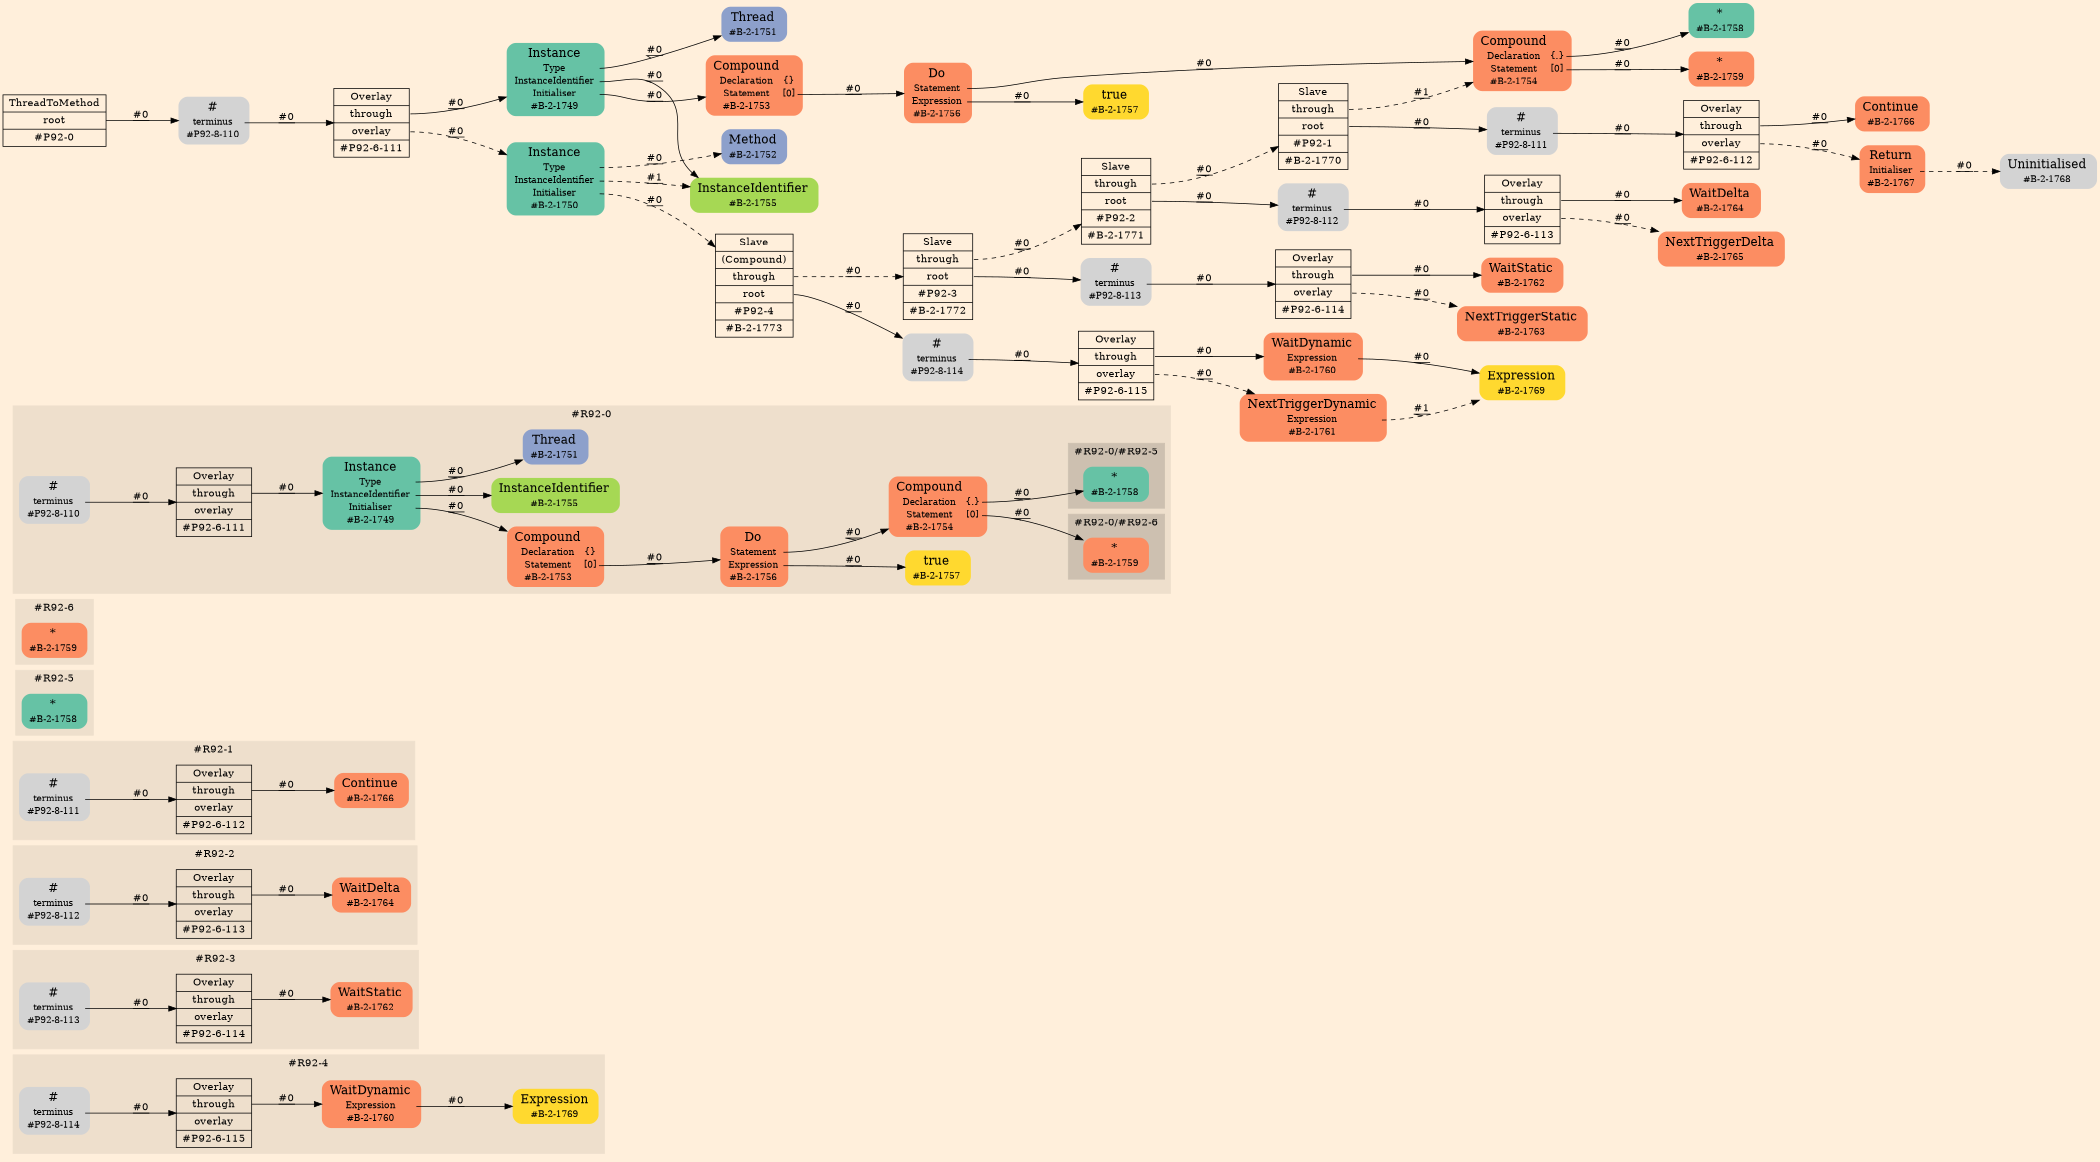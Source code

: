 digraph Inferno {
graph [
    rankdir = "LR"
    ranksep = 1.0
    size = "14,20"
    bgcolor = antiquewhite1
    color = black
    fontcolor = black
];
node [
];
// -------------------- figure #R92-4 --------------------
subgraph "cluster#R92-4" {
    label = "#R92-4"
    style = "filled"
    color = antiquewhite2
    "#R92-4/#B-2-1769" [
        shape = "plaintext"
        fillcolor = "/set28/6"
        label = <<TABLE BORDER="0" CELLBORDER="0" CELLSPACING="0">
         <TR><TD><FONT POINT-SIZE="16.0">Expression</FONT></TD><TD></TD></TR>
         <TR><TD>#B-2-1769</TD><TD PORT="port0"></TD></TR>
        </TABLE>>
        style = "rounded,filled"
        fontsize = "12"
    ];
    
    "#R92-4/#B-2-1760" [
        shape = "plaintext"
        fillcolor = "/set28/2"
        label = <<TABLE BORDER="0" CELLBORDER="0" CELLSPACING="0">
         <TR><TD><FONT POINT-SIZE="16.0">WaitDynamic</FONT></TD><TD></TD></TR>
         <TR><TD>Expression</TD><TD PORT="port0"></TD></TR>
         <TR><TD>#B-2-1760</TD><TD PORT="port1"></TD></TR>
        </TABLE>>
        style = "rounded,filled"
        fontsize = "12"
    ];
    
    "#R92-4/#P92-8-114" [
        shape = "plaintext"
        label = <<TABLE BORDER="0" CELLBORDER="0" CELLSPACING="0">
         <TR><TD><FONT POINT-SIZE="16.0">#</FONT></TD><TD></TD></TR>
         <TR><TD>terminus</TD><TD PORT="port0"></TD></TR>
         <TR><TD>#P92-8-114</TD><TD PORT="port1"></TD></TR>
        </TABLE>>
        style = "rounded,filled"
        fontsize = "12"
    ];
    
    "#R92-4/#P92-6-115" [
        shape = "record"
        fillcolor = antiquewhite2
        label = "<fixed> Overlay | <port0> through | <port1> overlay | <port2> #P92-6-115"
        style = "filled"
        fontsize = "14"
        color = black
        fontcolor = black
    ];
    
}


// -------------------- figure #R92-3 --------------------
subgraph "cluster#R92-3" {
    label = "#R92-3"
    style = "filled"
    color = antiquewhite2
    "#R92-3/#B-2-1762" [
        shape = "plaintext"
        fillcolor = "/set28/2"
        label = <<TABLE BORDER="0" CELLBORDER="0" CELLSPACING="0">
         <TR><TD><FONT POINT-SIZE="16.0">WaitStatic</FONT></TD><TD></TD></TR>
         <TR><TD>#B-2-1762</TD><TD PORT="port0"></TD></TR>
        </TABLE>>
        style = "rounded,filled"
        fontsize = "12"
    ];
    
    "#R92-3/#P92-8-113" [
        shape = "plaintext"
        label = <<TABLE BORDER="0" CELLBORDER="0" CELLSPACING="0">
         <TR><TD><FONT POINT-SIZE="16.0">#</FONT></TD><TD></TD></TR>
         <TR><TD>terminus</TD><TD PORT="port0"></TD></TR>
         <TR><TD>#P92-8-113</TD><TD PORT="port1"></TD></TR>
        </TABLE>>
        style = "rounded,filled"
        fontsize = "12"
    ];
    
    "#R92-3/#P92-6-114" [
        shape = "record"
        fillcolor = antiquewhite2
        label = "<fixed> Overlay | <port0> through | <port1> overlay | <port2> #P92-6-114"
        style = "filled"
        fontsize = "14"
        color = black
        fontcolor = black
    ];
    
}


// -------------------- figure #R92-2 --------------------
subgraph "cluster#R92-2" {
    label = "#R92-2"
    style = "filled"
    color = antiquewhite2
    "#R92-2/#B-2-1764" [
        shape = "plaintext"
        fillcolor = "/set28/2"
        label = <<TABLE BORDER="0" CELLBORDER="0" CELLSPACING="0">
         <TR><TD><FONT POINT-SIZE="16.0">WaitDelta</FONT></TD><TD></TD></TR>
         <TR><TD>#B-2-1764</TD><TD PORT="port0"></TD></TR>
        </TABLE>>
        style = "rounded,filled"
        fontsize = "12"
    ];
    
    "#R92-2/#P92-8-112" [
        shape = "plaintext"
        label = <<TABLE BORDER="0" CELLBORDER="0" CELLSPACING="0">
         <TR><TD><FONT POINT-SIZE="16.0">#</FONT></TD><TD></TD></TR>
         <TR><TD>terminus</TD><TD PORT="port0"></TD></TR>
         <TR><TD>#P92-8-112</TD><TD PORT="port1"></TD></TR>
        </TABLE>>
        style = "rounded,filled"
        fontsize = "12"
    ];
    
    "#R92-2/#P92-6-113" [
        shape = "record"
        fillcolor = antiquewhite2
        label = "<fixed> Overlay | <port0> through | <port1> overlay | <port2> #P92-6-113"
        style = "filled"
        fontsize = "14"
        color = black
        fontcolor = black
    ];
    
}


// -------------------- figure #R92-1 --------------------
subgraph "cluster#R92-1" {
    label = "#R92-1"
    style = "filled"
    color = antiquewhite2
    "#R92-1/#B-2-1766" [
        shape = "plaintext"
        fillcolor = "/set28/2"
        label = <<TABLE BORDER="0" CELLBORDER="0" CELLSPACING="0">
         <TR><TD><FONT POINT-SIZE="16.0">Continue</FONT></TD><TD></TD></TR>
         <TR><TD>#B-2-1766</TD><TD PORT="port0"></TD></TR>
        </TABLE>>
        style = "rounded,filled"
        fontsize = "12"
    ];
    
    "#R92-1/#P92-8-111" [
        shape = "plaintext"
        label = <<TABLE BORDER="0" CELLBORDER="0" CELLSPACING="0">
         <TR><TD><FONT POINT-SIZE="16.0">#</FONT></TD><TD></TD></TR>
         <TR><TD>terminus</TD><TD PORT="port0"></TD></TR>
         <TR><TD>#P92-8-111</TD><TD PORT="port1"></TD></TR>
        </TABLE>>
        style = "rounded,filled"
        fontsize = "12"
    ];
    
    "#R92-1/#P92-6-112" [
        shape = "record"
        fillcolor = antiquewhite2
        label = "<fixed> Overlay | <port0> through | <port1> overlay | <port2> #P92-6-112"
        style = "filled"
        fontsize = "14"
        color = black
        fontcolor = black
    ];
    
}


// -------------------- figure #R92-5 --------------------
subgraph "cluster#R92-5" {
    label = "#R92-5"
    style = "filled"
    color = antiquewhite2
    "#R92-5/#B-2-1758" [
        shape = "plaintext"
        fillcolor = "/set28/1"
        label = <<TABLE BORDER="0" CELLBORDER="0" CELLSPACING="0">
         <TR><TD><FONT POINT-SIZE="16.0">*</FONT></TD><TD></TD></TR>
         <TR><TD>#B-2-1758</TD><TD PORT="port0"></TD></TR>
        </TABLE>>
        style = "rounded,filled"
        fontsize = "12"
    ];
    
}


// -------------------- figure #R92-6 --------------------
subgraph "cluster#R92-6" {
    label = "#R92-6"
    style = "filled"
    color = antiquewhite2
    "#R92-6/#B-2-1759" [
        shape = "plaintext"
        fillcolor = "/set28/2"
        label = <<TABLE BORDER="0" CELLBORDER="0" CELLSPACING="0">
         <TR><TD><FONT POINT-SIZE="16.0">*</FONT></TD><TD></TD></TR>
         <TR><TD>#B-2-1759</TD><TD PORT="port0"></TD></TR>
        </TABLE>>
        style = "rounded,filled"
        fontsize = "12"
    ];
    
}


// -------------------- figure #R92-0 --------------------
subgraph "cluster#R92-0" {
    label = "#R92-0"
    style = "filled"
    color = antiquewhite2
    "#R92-0/#B-2-1754" [
        shape = "plaintext"
        fillcolor = "/set28/2"
        label = <<TABLE BORDER="0" CELLBORDER="0" CELLSPACING="0">
         <TR><TD><FONT POINT-SIZE="16.0">Compound</FONT></TD><TD></TD></TR>
         <TR><TD>Declaration</TD><TD PORT="port0">{.}</TD></TR>
         <TR><TD>Statement</TD><TD PORT="port1">[0]</TD></TR>
         <TR><TD>#B-2-1754</TD><TD PORT="port2"></TD></TR>
        </TABLE>>
        style = "rounded,filled"
        fontsize = "12"
    ];
    
    "#R92-0/#B-2-1756" [
        shape = "plaintext"
        fillcolor = "/set28/2"
        label = <<TABLE BORDER="0" CELLBORDER="0" CELLSPACING="0">
         <TR><TD><FONT POINT-SIZE="16.0">Do</FONT></TD><TD></TD></TR>
         <TR><TD>Statement</TD><TD PORT="port0"></TD></TR>
         <TR><TD>Expression</TD><TD PORT="port1"></TD></TR>
         <TR><TD>#B-2-1756</TD><TD PORT="port2"></TD></TR>
        </TABLE>>
        style = "rounded,filled"
        fontsize = "12"
    ];
    
    "#R92-0/#B-2-1757" [
        shape = "plaintext"
        fillcolor = "/set28/6"
        label = <<TABLE BORDER="0" CELLBORDER="0" CELLSPACING="0">
         <TR><TD><FONT POINT-SIZE="16.0">true</FONT></TD><TD></TD></TR>
         <TR><TD>#B-2-1757</TD><TD PORT="port0"></TD></TR>
        </TABLE>>
        style = "rounded,filled"
        fontsize = "12"
    ];
    
    "#R92-0/#B-2-1753" [
        shape = "plaintext"
        fillcolor = "/set28/2"
        label = <<TABLE BORDER="0" CELLBORDER="0" CELLSPACING="0">
         <TR><TD><FONT POINT-SIZE="16.0">Compound</FONT></TD><TD></TD></TR>
         <TR><TD>Declaration</TD><TD PORT="port0">{}</TD></TR>
         <TR><TD>Statement</TD><TD PORT="port1">[0]</TD></TR>
         <TR><TD>#B-2-1753</TD><TD PORT="port2"></TD></TR>
        </TABLE>>
        style = "rounded,filled"
        fontsize = "12"
    ];
    
    "#R92-0/#P92-6-111" [
        shape = "record"
        fillcolor = antiquewhite2
        label = "<fixed> Overlay | <port0> through | <port1> overlay | <port2> #P92-6-111"
        style = "filled"
        fontsize = "14"
        color = black
        fontcolor = black
    ];
    
    "#R92-0/#B-2-1749" [
        shape = "plaintext"
        fillcolor = "/set28/1"
        label = <<TABLE BORDER="0" CELLBORDER="0" CELLSPACING="0">
         <TR><TD><FONT POINT-SIZE="16.0">Instance</FONT></TD><TD></TD></TR>
         <TR><TD>Type</TD><TD PORT="port0"></TD></TR>
         <TR><TD>InstanceIdentifier</TD><TD PORT="port1"></TD></TR>
         <TR><TD>Initialiser</TD><TD PORT="port2"></TD></TR>
         <TR><TD>#B-2-1749</TD><TD PORT="port3"></TD></TR>
        </TABLE>>
        style = "rounded,filled"
        fontsize = "12"
    ];
    
    "#R92-0/#B-2-1751" [
        shape = "plaintext"
        fillcolor = "/set28/3"
        label = <<TABLE BORDER="0" CELLBORDER="0" CELLSPACING="0">
         <TR><TD><FONT POINT-SIZE="16.0">Thread</FONT></TD><TD></TD></TR>
         <TR><TD>#B-2-1751</TD><TD PORT="port0"></TD></TR>
        </TABLE>>
        style = "rounded,filled"
        fontsize = "12"
    ];
    
    "#R92-0/#P92-8-110" [
        shape = "plaintext"
        label = <<TABLE BORDER="0" CELLBORDER="0" CELLSPACING="0">
         <TR><TD><FONT POINT-SIZE="16.0">#</FONT></TD><TD></TD></TR>
         <TR><TD>terminus</TD><TD PORT="port0"></TD></TR>
         <TR><TD>#P92-8-110</TD><TD PORT="port1"></TD></TR>
        </TABLE>>
        style = "rounded,filled"
        fontsize = "12"
    ];
    
    "#R92-0/#B-2-1755" [
        shape = "plaintext"
        fillcolor = "/set28/5"
        label = <<TABLE BORDER="0" CELLBORDER="0" CELLSPACING="0">
         <TR><TD><FONT POINT-SIZE="16.0">InstanceIdentifier</FONT></TD><TD></TD></TR>
         <TR><TD>#B-2-1755</TD><TD PORT="port0"></TD></TR>
        </TABLE>>
        style = "rounded,filled"
        fontsize = "12"
    ];
    
    subgraph "cluster#R92-0/#R92-6" {
        label = "#R92-0/#R92-6"
        style = "filled"
        color = antiquewhite3
        "#R92-0/#0/#B-2-1759" [
            shape = "plaintext"
            fillcolor = "/set28/2"
            label = <<TABLE BORDER="0" CELLBORDER="0" CELLSPACING="0">
             <TR><TD><FONT POINT-SIZE="16.0">*</FONT></TD><TD></TD></TR>
             <TR><TD>#B-2-1759</TD><TD PORT="port0"></TD></TR>
            </TABLE>>
            style = "rounded,filled"
            fontsize = "12"
        ];
        
    }
    
    subgraph "cluster#R92-0/#R92-5" {
        label = "#R92-0/#R92-5"
        style = "filled"
        color = antiquewhite3
        "#R92-0/#0/#B-2-1758" [
            shape = "plaintext"
            fillcolor = "/set28/1"
            label = <<TABLE BORDER="0" CELLBORDER="0" CELLSPACING="0">
             <TR><TD><FONT POINT-SIZE="16.0">*</FONT></TD><TD></TD></TR>
             <TR><TD>#B-2-1758</TD><TD PORT="port0"></TD></TR>
            </TABLE>>
            style = "rounded,filled"
            fontsize = "12"
        ];
        
    }
    
}


// -------------------- transformation figure --------------------
"CR#P92-0" [
    shape = "record"
    fillcolor = antiquewhite1
    label = "<fixed> ThreadToMethod | <port0> root | <port1> #P92-0"
    style = "filled"
    fontsize = "14"
    color = black
    fontcolor = black
];

"#P92-8-110" [
    shape = "plaintext"
    label = <<TABLE BORDER="0" CELLBORDER="0" CELLSPACING="0">
     <TR><TD><FONT POINT-SIZE="16.0">#</FONT></TD><TD></TD></TR>
     <TR><TD>terminus</TD><TD PORT="port0"></TD></TR>
     <TR><TD>#P92-8-110</TD><TD PORT="port1"></TD></TR>
    </TABLE>>
    style = "rounded,filled"
    fontsize = "12"
];

"#P92-6-111" [
    shape = "record"
    fillcolor = antiquewhite1
    label = "<fixed> Overlay | <port0> through | <port1> overlay | <port2> #P92-6-111"
    style = "filled"
    fontsize = "14"
    color = black
    fontcolor = black
];

"#B-2-1749" [
    shape = "plaintext"
    fillcolor = "/set28/1"
    label = <<TABLE BORDER="0" CELLBORDER="0" CELLSPACING="0">
     <TR><TD><FONT POINT-SIZE="16.0">Instance</FONT></TD><TD></TD></TR>
     <TR><TD>Type</TD><TD PORT="port0"></TD></TR>
     <TR><TD>InstanceIdentifier</TD><TD PORT="port1"></TD></TR>
     <TR><TD>Initialiser</TD><TD PORT="port2"></TD></TR>
     <TR><TD>#B-2-1749</TD><TD PORT="port3"></TD></TR>
    </TABLE>>
    style = "rounded,filled"
    fontsize = "12"
];

"#B-2-1751" [
    shape = "plaintext"
    fillcolor = "/set28/3"
    label = <<TABLE BORDER="0" CELLBORDER="0" CELLSPACING="0">
     <TR><TD><FONT POINT-SIZE="16.0">Thread</FONT></TD><TD></TD></TR>
     <TR><TD>#B-2-1751</TD><TD PORT="port0"></TD></TR>
    </TABLE>>
    style = "rounded,filled"
    fontsize = "12"
];

"#B-2-1755" [
    shape = "plaintext"
    fillcolor = "/set28/5"
    label = <<TABLE BORDER="0" CELLBORDER="0" CELLSPACING="0">
     <TR><TD><FONT POINT-SIZE="16.0">InstanceIdentifier</FONT></TD><TD></TD></TR>
     <TR><TD>#B-2-1755</TD><TD PORT="port0"></TD></TR>
    </TABLE>>
    style = "rounded,filled"
    fontsize = "12"
];

"#B-2-1753" [
    shape = "plaintext"
    fillcolor = "/set28/2"
    label = <<TABLE BORDER="0" CELLBORDER="0" CELLSPACING="0">
     <TR><TD><FONT POINT-SIZE="16.0">Compound</FONT></TD><TD></TD></TR>
     <TR><TD>Declaration</TD><TD PORT="port0">{}</TD></TR>
     <TR><TD>Statement</TD><TD PORT="port1">[0]</TD></TR>
     <TR><TD>#B-2-1753</TD><TD PORT="port2"></TD></TR>
    </TABLE>>
    style = "rounded,filled"
    fontsize = "12"
];

"#B-2-1756" [
    shape = "plaintext"
    fillcolor = "/set28/2"
    label = <<TABLE BORDER="0" CELLBORDER="0" CELLSPACING="0">
     <TR><TD><FONT POINT-SIZE="16.0">Do</FONT></TD><TD></TD></TR>
     <TR><TD>Statement</TD><TD PORT="port0"></TD></TR>
     <TR><TD>Expression</TD><TD PORT="port1"></TD></TR>
     <TR><TD>#B-2-1756</TD><TD PORT="port2"></TD></TR>
    </TABLE>>
    style = "rounded,filled"
    fontsize = "12"
];

"#B-2-1754" [
    shape = "plaintext"
    fillcolor = "/set28/2"
    label = <<TABLE BORDER="0" CELLBORDER="0" CELLSPACING="0">
     <TR><TD><FONT POINT-SIZE="16.0">Compound</FONT></TD><TD></TD></TR>
     <TR><TD>Declaration</TD><TD PORT="port0">{.}</TD></TR>
     <TR><TD>Statement</TD><TD PORT="port1">[0]</TD></TR>
     <TR><TD>#B-2-1754</TD><TD PORT="port2"></TD></TR>
    </TABLE>>
    style = "rounded,filled"
    fontsize = "12"
];

"#B-2-1758" [
    shape = "plaintext"
    fillcolor = "/set28/1"
    label = <<TABLE BORDER="0" CELLBORDER="0" CELLSPACING="0">
     <TR><TD><FONT POINT-SIZE="16.0">*</FONT></TD><TD></TD></TR>
     <TR><TD>#B-2-1758</TD><TD PORT="port0"></TD></TR>
    </TABLE>>
    style = "rounded,filled"
    fontsize = "12"
];

"#B-2-1759" [
    shape = "plaintext"
    fillcolor = "/set28/2"
    label = <<TABLE BORDER="0" CELLBORDER="0" CELLSPACING="0">
     <TR><TD><FONT POINT-SIZE="16.0">*</FONT></TD><TD></TD></TR>
     <TR><TD>#B-2-1759</TD><TD PORT="port0"></TD></TR>
    </TABLE>>
    style = "rounded,filled"
    fontsize = "12"
];

"#B-2-1757" [
    shape = "plaintext"
    fillcolor = "/set28/6"
    label = <<TABLE BORDER="0" CELLBORDER="0" CELLSPACING="0">
     <TR><TD><FONT POINT-SIZE="16.0">true</FONT></TD><TD></TD></TR>
     <TR><TD>#B-2-1757</TD><TD PORT="port0"></TD></TR>
    </TABLE>>
    style = "rounded,filled"
    fontsize = "12"
];

"#B-2-1750" [
    shape = "plaintext"
    fillcolor = "/set28/1"
    label = <<TABLE BORDER="0" CELLBORDER="0" CELLSPACING="0">
     <TR><TD><FONT POINT-SIZE="16.0">Instance</FONT></TD><TD></TD></TR>
     <TR><TD>Type</TD><TD PORT="port0"></TD></TR>
     <TR><TD>InstanceIdentifier</TD><TD PORT="port1"></TD></TR>
     <TR><TD>Initialiser</TD><TD PORT="port2"></TD></TR>
     <TR><TD>#B-2-1750</TD><TD PORT="port3"></TD></TR>
    </TABLE>>
    style = "rounded,filled"
    fontsize = "12"
];

"#B-2-1752" [
    shape = "plaintext"
    fillcolor = "/set28/3"
    label = <<TABLE BORDER="0" CELLBORDER="0" CELLSPACING="0">
     <TR><TD><FONT POINT-SIZE="16.0">Method</FONT></TD><TD></TD></TR>
     <TR><TD>#B-2-1752</TD><TD PORT="port0"></TD></TR>
    </TABLE>>
    style = "rounded,filled"
    fontsize = "12"
];

"#B-2-1773" [
    shape = "record"
    fillcolor = antiquewhite1
    label = "<fixed> Slave | <port0> (Compound) | <port1> through | <port2> root | <port3> #P92-4 | <port4> #B-2-1773"
    style = "filled"
    fontsize = "14"
    color = black
    fontcolor = black
];

"#B-2-1772" [
    shape = "record"
    fillcolor = antiquewhite1
    label = "<fixed> Slave | <port0> through | <port1> root | <port2> #P92-3 | <port3> #B-2-1772"
    style = "filled"
    fontsize = "14"
    color = black
    fontcolor = black
];

"#B-2-1771" [
    shape = "record"
    fillcolor = antiquewhite1
    label = "<fixed> Slave | <port0> through | <port1> root | <port2> #P92-2 | <port3> #B-2-1771"
    style = "filled"
    fontsize = "14"
    color = black
    fontcolor = black
];

"#B-2-1770" [
    shape = "record"
    fillcolor = antiquewhite1
    label = "<fixed> Slave | <port0> through | <port1> root | <port2> #P92-1 | <port3> #B-2-1770"
    style = "filled"
    fontsize = "14"
    color = black
    fontcolor = black
];

"#P92-8-111" [
    shape = "plaintext"
    label = <<TABLE BORDER="0" CELLBORDER="0" CELLSPACING="0">
     <TR><TD><FONT POINT-SIZE="16.0">#</FONT></TD><TD></TD></TR>
     <TR><TD>terminus</TD><TD PORT="port0"></TD></TR>
     <TR><TD>#P92-8-111</TD><TD PORT="port1"></TD></TR>
    </TABLE>>
    style = "rounded,filled"
    fontsize = "12"
];

"#P92-6-112" [
    shape = "record"
    fillcolor = antiquewhite1
    label = "<fixed> Overlay | <port0> through | <port1> overlay | <port2> #P92-6-112"
    style = "filled"
    fontsize = "14"
    color = black
    fontcolor = black
];

"#B-2-1766" [
    shape = "plaintext"
    fillcolor = "/set28/2"
    label = <<TABLE BORDER="0" CELLBORDER="0" CELLSPACING="0">
     <TR><TD><FONT POINT-SIZE="16.0">Continue</FONT></TD><TD></TD></TR>
     <TR><TD>#B-2-1766</TD><TD PORT="port0"></TD></TR>
    </TABLE>>
    style = "rounded,filled"
    fontsize = "12"
];

"#B-2-1767" [
    shape = "plaintext"
    fillcolor = "/set28/2"
    label = <<TABLE BORDER="0" CELLBORDER="0" CELLSPACING="0">
     <TR><TD><FONT POINT-SIZE="16.0">Return</FONT></TD><TD></TD></TR>
     <TR><TD>Initialiser</TD><TD PORT="port0"></TD></TR>
     <TR><TD>#B-2-1767</TD><TD PORT="port1"></TD></TR>
    </TABLE>>
    style = "rounded,filled"
    fontsize = "12"
];

"#B-2-1768" [
    shape = "plaintext"
    label = <<TABLE BORDER="0" CELLBORDER="0" CELLSPACING="0">
     <TR><TD><FONT POINT-SIZE="16.0">Uninitialised</FONT></TD><TD></TD></TR>
     <TR><TD>#B-2-1768</TD><TD PORT="port0"></TD></TR>
    </TABLE>>
    style = "rounded,filled"
    fontsize = "12"
];

"#P92-8-112" [
    shape = "plaintext"
    label = <<TABLE BORDER="0" CELLBORDER="0" CELLSPACING="0">
     <TR><TD><FONT POINT-SIZE="16.0">#</FONT></TD><TD></TD></TR>
     <TR><TD>terminus</TD><TD PORT="port0"></TD></TR>
     <TR><TD>#P92-8-112</TD><TD PORT="port1"></TD></TR>
    </TABLE>>
    style = "rounded,filled"
    fontsize = "12"
];

"#P92-6-113" [
    shape = "record"
    fillcolor = antiquewhite1
    label = "<fixed> Overlay | <port0> through | <port1> overlay | <port2> #P92-6-113"
    style = "filled"
    fontsize = "14"
    color = black
    fontcolor = black
];

"#B-2-1764" [
    shape = "plaintext"
    fillcolor = "/set28/2"
    label = <<TABLE BORDER="0" CELLBORDER="0" CELLSPACING="0">
     <TR><TD><FONT POINT-SIZE="16.0">WaitDelta</FONT></TD><TD></TD></TR>
     <TR><TD>#B-2-1764</TD><TD PORT="port0"></TD></TR>
    </TABLE>>
    style = "rounded,filled"
    fontsize = "12"
];

"#B-2-1765" [
    shape = "plaintext"
    fillcolor = "/set28/2"
    label = <<TABLE BORDER="0" CELLBORDER="0" CELLSPACING="0">
     <TR><TD><FONT POINT-SIZE="16.0">NextTriggerDelta</FONT></TD><TD></TD></TR>
     <TR><TD>#B-2-1765</TD><TD PORT="port0"></TD></TR>
    </TABLE>>
    style = "rounded,filled"
    fontsize = "12"
];

"#P92-8-113" [
    shape = "plaintext"
    label = <<TABLE BORDER="0" CELLBORDER="0" CELLSPACING="0">
     <TR><TD><FONT POINT-SIZE="16.0">#</FONT></TD><TD></TD></TR>
     <TR><TD>terminus</TD><TD PORT="port0"></TD></TR>
     <TR><TD>#P92-8-113</TD><TD PORT="port1"></TD></TR>
    </TABLE>>
    style = "rounded,filled"
    fontsize = "12"
];

"#P92-6-114" [
    shape = "record"
    fillcolor = antiquewhite1
    label = "<fixed> Overlay | <port0> through | <port1> overlay | <port2> #P92-6-114"
    style = "filled"
    fontsize = "14"
    color = black
    fontcolor = black
];

"#B-2-1762" [
    shape = "plaintext"
    fillcolor = "/set28/2"
    label = <<TABLE BORDER="0" CELLBORDER="0" CELLSPACING="0">
     <TR><TD><FONT POINT-SIZE="16.0">WaitStatic</FONT></TD><TD></TD></TR>
     <TR><TD>#B-2-1762</TD><TD PORT="port0"></TD></TR>
    </TABLE>>
    style = "rounded,filled"
    fontsize = "12"
];

"#B-2-1763" [
    shape = "plaintext"
    fillcolor = "/set28/2"
    label = <<TABLE BORDER="0" CELLBORDER="0" CELLSPACING="0">
     <TR><TD><FONT POINT-SIZE="16.0">NextTriggerStatic</FONT></TD><TD></TD></TR>
     <TR><TD>#B-2-1763</TD><TD PORT="port0"></TD></TR>
    </TABLE>>
    style = "rounded,filled"
    fontsize = "12"
];

"#P92-8-114" [
    shape = "plaintext"
    label = <<TABLE BORDER="0" CELLBORDER="0" CELLSPACING="0">
     <TR><TD><FONT POINT-SIZE="16.0">#</FONT></TD><TD></TD></TR>
     <TR><TD>terminus</TD><TD PORT="port0"></TD></TR>
     <TR><TD>#P92-8-114</TD><TD PORT="port1"></TD></TR>
    </TABLE>>
    style = "rounded,filled"
    fontsize = "12"
];

"#P92-6-115" [
    shape = "record"
    fillcolor = antiquewhite1
    label = "<fixed> Overlay | <port0> through | <port1> overlay | <port2> #P92-6-115"
    style = "filled"
    fontsize = "14"
    color = black
    fontcolor = black
];

"#B-2-1760" [
    shape = "plaintext"
    fillcolor = "/set28/2"
    label = <<TABLE BORDER="0" CELLBORDER="0" CELLSPACING="0">
     <TR><TD><FONT POINT-SIZE="16.0">WaitDynamic</FONT></TD><TD></TD></TR>
     <TR><TD>Expression</TD><TD PORT="port0"></TD></TR>
     <TR><TD>#B-2-1760</TD><TD PORT="port1"></TD></TR>
    </TABLE>>
    style = "rounded,filled"
    fontsize = "12"
];

"#B-2-1769" [
    shape = "plaintext"
    fillcolor = "/set28/6"
    label = <<TABLE BORDER="0" CELLBORDER="0" CELLSPACING="0">
     <TR><TD><FONT POINT-SIZE="16.0">Expression</FONT></TD><TD></TD></TR>
     <TR><TD>#B-2-1769</TD><TD PORT="port0"></TD></TR>
    </TABLE>>
    style = "rounded,filled"
    fontsize = "12"
];

"#B-2-1761" [
    shape = "plaintext"
    fillcolor = "/set28/2"
    label = <<TABLE BORDER="0" CELLBORDER="0" CELLSPACING="0">
     <TR><TD><FONT POINT-SIZE="16.0">NextTriggerDynamic</FONT></TD><TD></TD></TR>
     <TR><TD>Expression</TD><TD PORT="port0"></TD></TR>
     <TR><TD>#B-2-1761</TD><TD PORT="port1"></TD></TR>
    </TABLE>>
    style = "rounded,filled"
    fontsize = "12"
];



// -------------------- links --------------------
// links for block CR#P92-0
"CR#P92-0":port0 -> "#P92-8-110" [
    style="solid"
    label = "#0"
    decorate = true
    color = black
    fontcolor = black
];

// links for block #P92-8-110
"#P92-8-110":port0 -> "#P92-6-111" [
    style="solid"
    label = "#0"
    decorate = true
    color = black
    fontcolor = black
];

// links for block #P92-6-111
"#P92-6-111":port0 -> "#B-2-1749" [
    style="solid"
    label = "#0"
    decorate = true
    color = black
    fontcolor = black
];

"#P92-6-111":port1 -> "#B-2-1750" [
    style="dashed"
    label = "#0"
    decorate = true
    color = black
    fontcolor = black
];

// links for block #B-2-1749
"#B-2-1749":port0 -> "#B-2-1751" [
    style="solid"
    label = "#0"
    decorate = true
    color = black
    fontcolor = black
];

"#B-2-1749":port1 -> "#B-2-1755" [
    style="solid"
    label = "#0"
    decorate = true
    color = black
    fontcolor = black
];

"#B-2-1749":port2 -> "#B-2-1753" [
    style="solid"
    label = "#0"
    decorate = true
    color = black
    fontcolor = black
];

// links for block #B-2-1751
// links for block #B-2-1755
// links for block #B-2-1753
"#B-2-1753":port1 -> "#B-2-1756" [
    style="solid"
    label = "#0"
    decorate = true
    color = black
    fontcolor = black
];

// links for block #B-2-1756
"#B-2-1756":port0 -> "#B-2-1754" [
    style="solid"
    label = "#0"
    decorate = true
    color = black
    fontcolor = black
];

"#B-2-1756":port1 -> "#B-2-1757" [
    style="solid"
    label = "#0"
    decorate = true
    color = black
    fontcolor = black
];

// links for block #B-2-1754
"#B-2-1754":port0 -> "#B-2-1758" [
    style="solid"
    label = "#0"
    decorate = true
    color = black
    fontcolor = black
];

"#B-2-1754":port1 -> "#B-2-1759" [
    style="solid"
    label = "#0"
    decorate = true
    color = black
    fontcolor = black
];

// links for block #B-2-1758
// links for block #B-2-1759
// links for block #B-2-1757
// links for block #B-2-1750
"#B-2-1750":port0 -> "#B-2-1752" [
    style="dashed"
    label = "#0"
    decorate = true
    color = black
    fontcolor = black
];

"#B-2-1750":port1 -> "#B-2-1755" [
    style="dashed"
    label = "#1"
    decorate = true
    color = black
    fontcolor = black
];

"#B-2-1750":port2 -> "#B-2-1773" [
    style="dashed"
    label = "#0"
    decorate = true
    color = black
    fontcolor = black
];

// links for block #B-2-1752
// links for block #B-2-1773
"#B-2-1773":port1 -> "#B-2-1772" [
    style="dashed"
    label = "#0"
    decorate = true
    color = black
    fontcolor = black
];

"#B-2-1773":port2 -> "#P92-8-114" [
    style="solid"
    label = "#0"
    decorate = true
    color = black
    fontcolor = black
];

// links for block #B-2-1772
"#B-2-1772":port0 -> "#B-2-1771" [
    style="dashed"
    label = "#0"
    decorate = true
    color = black
    fontcolor = black
];

"#B-2-1772":port1 -> "#P92-8-113" [
    style="solid"
    label = "#0"
    decorate = true
    color = black
    fontcolor = black
];

// links for block #B-2-1771
"#B-2-1771":port0 -> "#B-2-1770" [
    style="dashed"
    label = "#0"
    decorate = true
    color = black
    fontcolor = black
];

"#B-2-1771":port1 -> "#P92-8-112" [
    style="solid"
    label = "#0"
    decorate = true
    color = black
    fontcolor = black
];

// links for block #B-2-1770
"#B-2-1770":port0 -> "#B-2-1754" [
    style="dashed"
    label = "#1"
    decorate = true
    color = black
    fontcolor = black
];

"#B-2-1770":port1 -> "#P92-8-111" [
    style="solid"
    label = "#0"
    decorate = true
    color = black
    fontcolor = black
];

// links for block #P92-8-111
"#P92-8-111":port0 -> "#P92-6-112" [
    style="solid"
    label = "#0"
    decorate = true
    color = black
    fontcolor = black
];

// links for block #P92-6-112
"#P92-6-112":port0 -> "#B-2-1766" [
    style="solid"
    label = "#0"
    decorate = true
    color = black
    fontcolor = black
];

"#P92-6-112":port1 -> "#B-2-1767" [
    style="dashed"
    label = "#0"
    decorate = true
    color = black
    fontcolor = black
];

// links for block #B-2-1766
// links for block #B-2-1767
"#B-2-1767":port0 -> "#B-2-1768" [
    style="dashed"
    label = "#0"
    decorate = true
    color = black
    fontcolor = black
];

// links for block #B-2-1768
// links for block #P92-8-112
"#P92-8-112":port0 -> "#P92-6-113" [
    style="solid"
    label = "#0"
    decorate = true
    color = black
    fontcolor = black
];

// links for block #P92-6-113
"#P92-6-113":port0 -> "#B-2-1764" [
    style="solid"
    label = "#0"
    decorate = true
    color = black
    fontcolor = black
];

"#P92-6-113":port1 -> "#B-2-1765" [
    style="dashed"
    label = "#0"
    decorate = true
    color = black
    fontcolor = black
];

// links for block #B-2-1764
// links for block #B-2-1765
// links for block #P92-8-113
"#P92-8-113":port0 -> "#P92-6-114" [
    style="solid"
    label = "#0"
    decorate = true
    color = black
    fontcolor = black
];

// links for block #P92-6-114
"#P92-6-114":port0 -> "#B-2-1762" [
    style="solid"
    label = "#0"
    decorate = true
    color = black
    fontcolor = black
];

"#P92-6-114":port1 -> "#B-2-1763" [
    style="dashed"
    label = "#0"
    decorate = true
    color = black
    fontcolor = black
];

// links for block #B-2-1762
// links for block #B-2-1763
// links for block #P92-8-114
"#P92-8-114":port0 -> "#P92-6-115" [
    style="solid"
    label = "#0"
    decorate = true
    color = black
    fontcolor = black
];

// links for block #P92-6-115
"#P92-6-115":port0 -> "#B-2-1760" [
    style="solid"
    label = "#0"
    decorate = true
    color = black
    fontcolor = black
];

"#P92-6-115":port1 -> "#B-2-1761" [
    style="dashed"
    label = "#0"
    decorate = true
    color = black
    fontcolor = black
];

// links for block #B-2-1760
"#B-2-1760":port0 -> "#B-2-1769" [
    style="solid"
    label = "#0"
    decorate = true
    color = black
    fontcolor = black
];

// links for block #B-2-1769
// links for block #B-2-1761
"#B-2-1761":port0 -> "#B-2-1769" [
    style="dashed"
    label = "#1"
    decorate = true
    color = black
    fontcolor = black
];

// links for block #R92-0/#B-2-1754
"#R92-0/#B-2-1754":port0 -> "#R92-0/#0/#B-2-1758" [
    style="solid"
    label = "#0"
    decorate = true
    color = black
    fontcolor = black
];

"#R92-0/#B-2-1754":port1 -> "#R92-0/#0/#B-2-1759" [
    style="solid"
    label = "#0"
    decorate = true
    color = black
    fontcolor = black
];

// links for block #R92-0/#B-2-1756
"#R92-0/#B-2-1756":port0 -> "#R92-0/#B-2-1754" [
    style="solid"
    label = "#0"
    decorate = true
    color = black
    fontcolor = black
];

"#R92-0/#B-2-1756":port1 -> "#R92-0/#B-2-1757" [
    style="solid"
    label = "#0"
    decorate = true
    color = black
    fontcolor = black
];

// links for block #R92-0/#B-2-1757
// links for block #R92-0/#B-2-1753
"#R92-0/#B-2-1753":port1 -> "#R92-0/#B-2-1756" [
    style="solid"
    label = "#0"
    decorate = true
    color = black
    fontcolor = black
];

// links for block #R92-0/#P92-6-111
"#R92-0/#P92-6-111":port0 -> "#R92-0/#B-2-1749" [
    style="solid"
    label = "#0"
    decorate = true
    color = black
    fontcolor = black
];

// links for block #R92-0/#B-2-1749
"#R92-0/#B-2-1749":port0 -> "#R92-0/#B-2-1751" [
    style="solid"
    label = "#0"
    decorate = true
    color = black
    fontcolor = black
];

"#R92-0/#B-2-1749":port1 -> "#R92-0/#B-2-1755" [
    style="solid"
    label = "#0"
    decorate = true
    color = black
    fontcolor = black
];

"#R92-0/#B-2-1749":port2 -> "#R92-0/#B-2-1753" [
    style="solid"
    label = "#0"
    decorate = true
    color = black
    fontcolor = black
];

// links for block #R92-0/#B-2-1751
// links for block #R92-0/#P92-8-110
"#R92-0/#P92-8-110":port0 -> "#R92-0/#P92-6-111" [
    style="solid"
    label = "#0"
    decorate = true
    color = black
    fontcolor = black
];

// links for block #R92-0/#B-2-1755
// links for block #R92-0/#0/#B-2-1759
// links for block #R92-0/#0/#B-2-1758
// links for block #R92-6/#B-2-1759
// links for block #R92-5/#B-2-1758
// links for block #R92-1/#B-2-1766
// links for block #R92-1/#P92-8-111
"#R92-1/#P92-8-111":port0 -> "#R92-1/#P92-6-112" [
    style="solid"
    label = "#0"
    decorate = true
    color = black
    fontcolor = black
];

// links for block #R92-1/#P92-6-112
"#R92-1/#P92-6-112":port0 -> "#R92-1/#B-2-1766" [
    style="solid"
    label = "#0"
    decorate = true
    color = black
    fontcolor = black
];

// links for block #R92-2/#B-2-1764
// links for block #R92-2/#P92-8-112
"#R92-2/#P92-8-112":port0 -> "#R92-2/#P92-6-113" [
    style="solid"
    label = "#0"
    decorate = true
    color = black
    fontcolor = black
];

// links for block #R92-2/#P92-6-113
"#R92-2/#P92-6-113":port0 -> "#R92-2/#B-2-1764" [
    style="solid"
    label = "#0"
    decorate = true
    color = black
    fontcolor = black
];

// links for block #R92-3/#B-2-1762
// links for block #R92-3/#P92-8-113
"#R92-3/#P92-8-113":port0 -> "#R92-3/#P92-6-114" [
    style="solid"
    label = "#0"
    decorate = true
    color = black
    fontcolor = black
];

// links for block #R92-3/#P92-6-114
"#R92-3/#P92-6-114":port0 -> "#R92-3/#B-2-1762" [
    style="solid"
    label = "#0"
    decorate = true
    color = black
    fontcolor = black
];

// links for block #R92-4/#B-2-1769
// links for block #R92-4/#B-2-1760
"#R92-4/#B-2-1760":port0 -> "#R92-4/#B-2-1769" [
    style="solid"
    label = "#0"
    decorate = true
    color = black
    fontcolor = black
];

// links for block #R92-4/#P92-8-114
"#R92-4/#P92-8-114":port0 -> "#R92-4/#P92-6-115" [
    style="solid"
    label = "#0"
    decorate = true
    color = black
    fontcolor = black
];

// links for block #R92-4/#P92-6-115
"#R92-4/#P92-6-115":port0 -> "#R92-4/#B-2-1760" [
    style="solid"
    label = "#0"
    decorate = true
    color = black
    fontcolor = black
];

}
